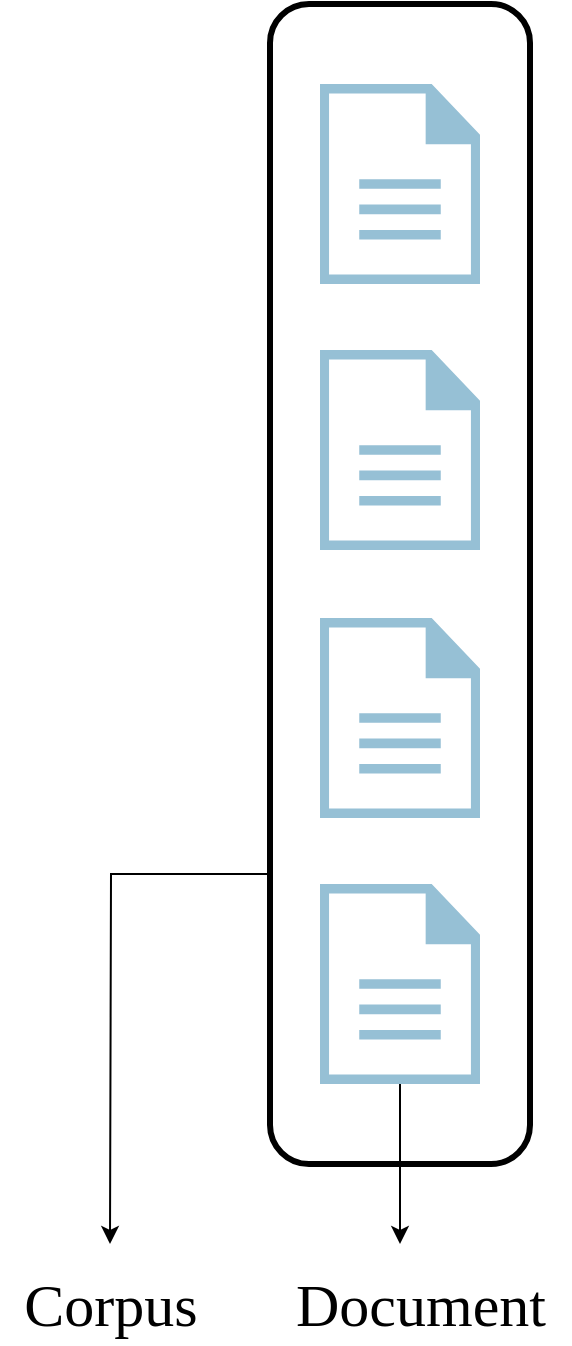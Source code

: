 <mxfile version="14.4.4" type="device"><diagram id="i1k4Nj78rWTxFSlPL2Ks" name="Page-1"><mxGraphModel dx="1422" dy="775" grid="1" gridSize="10" guides="1" tooltips="1" connect="1" arrows="1" fold="1" page="1" pageScale="1" pageWidth="850" pageHeight="1100" math="0" shadow="0"><root><mxCell id="0"/><mxCell id="1" parent="0"/><mxCell id="3YN4YefHDSjXWvdOJ_Ng-14" style="edgeStyle=orthogonalEdgeStyle;rounded=0;orthogonalLoop=1;jettySize=auto;html=1;exitX=0;exitY=0.75;exitDx=0;exitDy=0;" edge="1" parent="1" source="3YN4YefHDSjXWvdOJ_Ng-2"><mxGeometry relative="1" as="geometry"><mxPoint x="560" y="680" as="targetPoint"/></mxGeometry></mxCell><mxCell id="3YN4YefHDSjXWvdOJ_Ng-2" value="" style="rounded=1;whiteSpace=wrap;html=1;fillColor=none;shadow=0;strokeWidth=3;" vertex="1" parent="1"><mxGeometry x="640" y="60" width="130" height="580" as="geometry"/></mxCell><mxCell id="3YN4YefHDSjXWvdOJ_Ng-11" value="" style="group" vertex="1" connectable="0" parent="1"><mxGeometry x="665" y="100" width="80" height="500" as="geometry"/></mxCell><mxCell id="3YN4YefHDSjXWvdOJ_Ng-6" value="" style="pointerEvents=1;shadow=0;dashed=0;html=1;strokeColor=none;fillColor=#96C0D5;labelPosition=center;verticalLabelPosition=bottom;verticalAlign=top;outlineConnect=0;align=center;shape=mxgraph.office.concepts.document;" vertex="1" parent="3YN4YefHDSjXWvdOJ_Ng-11"><mxGeometry width="80" height="100" as="geometry"/></mxCell><mxCell id="3YN4YefHDSjXWvdOJ_Ng-7" value="" style="pointerEvents=1;shadow=0;dashed=0;html=1;strokeColor=none;fillColor=#96C0D5;labelPosition=center;verticalLabelPosition=bottom;verticalAlign=top;outlineConnect=0;align=center;shape=mxgraph.office.concepts.document;" vertex="1" parent="3YN4YefHDSjXWvdOJ_Ng-11"><mxGeometry y="133" width="80" height="100" as="geometry"/></mxCell><mxCell id="3YN4YefHDSjXWvdOJ_Ng-8" value="" style="pointerEvents=1;shadow=0;dashed=0;html=1;strokeColor=none;fillColor=#96C0D5;labelPosition=center;verticalLabelPosition=bottom;verticalAlign=top;outlineConnect=0;align=center;shape=mxgraph.office.concepts.document;" vertex="1" parent="3YN4YefHDSjXWvdOJ_Ng-11"><mxGeometry y="267" width="80" height="100" as="geometry"/></mxCell><mxCell id="3YN4YefHDSjXWvdOJ_Ng-9" value="" style="pointerEvents=1;shadow=0;dashed=0;html=1;strokeColor=none;fillColor=#96C0D5;labelPosition=center;verticalLabelPosition=bottom;verticalAlign=top;outlineConnect=0;align=center;shape=mxgraph.office.concepts.document;" vertex="1" parent="3YN4YefHDSjXWvdOJ_Ng-11"><mxGeometry y="400" width="80" height="100" as="geometry"/></mxCell><mxCell id="3YN4YefHDSjXWvdOJ_Ng-16" value="Corpus" style="text;html=1;align=center;verticalAlign=middle;resizable=0;points=[];autosize=1;fontFamily=Palatino Linotype;fontSize=30;" vertex="1" parent="1"><mxGeometry x="505" y="690" width="110" height="40" as="geometry"/></mxCell><mxCell id="3YN4YefHDSjXWvdOJ_Ng-18" value="" style="edgeStyle=orthogonalEdgeStyle;rounded=0;orthogonalLoop=1;jettySize=auto;html=1;fontSize=30;" edge="1" parent="1" source="3YN4YefHDSjXWvdOJ_Ng-9"><mxGeometry relative="1" as="geometry"><mxPoint x="705" y="680" as="targetPoint"/></mxGeometry></mxCell><mxCell id="3YN4YefHDSjXWvdOJ_Ng-19" value="Document" style="text;html=1;align=center;verticalAlign=middle;resizable=0;points=[];autosize=1;fontFamily=Palatino Linotype;fontSize=30;" vertex="1" parent="1"><mxGeometry x="640" y="690" width="150" height="40" as="geometry"/></mxCell></root></mxGraphModel></diagram></mxfile>